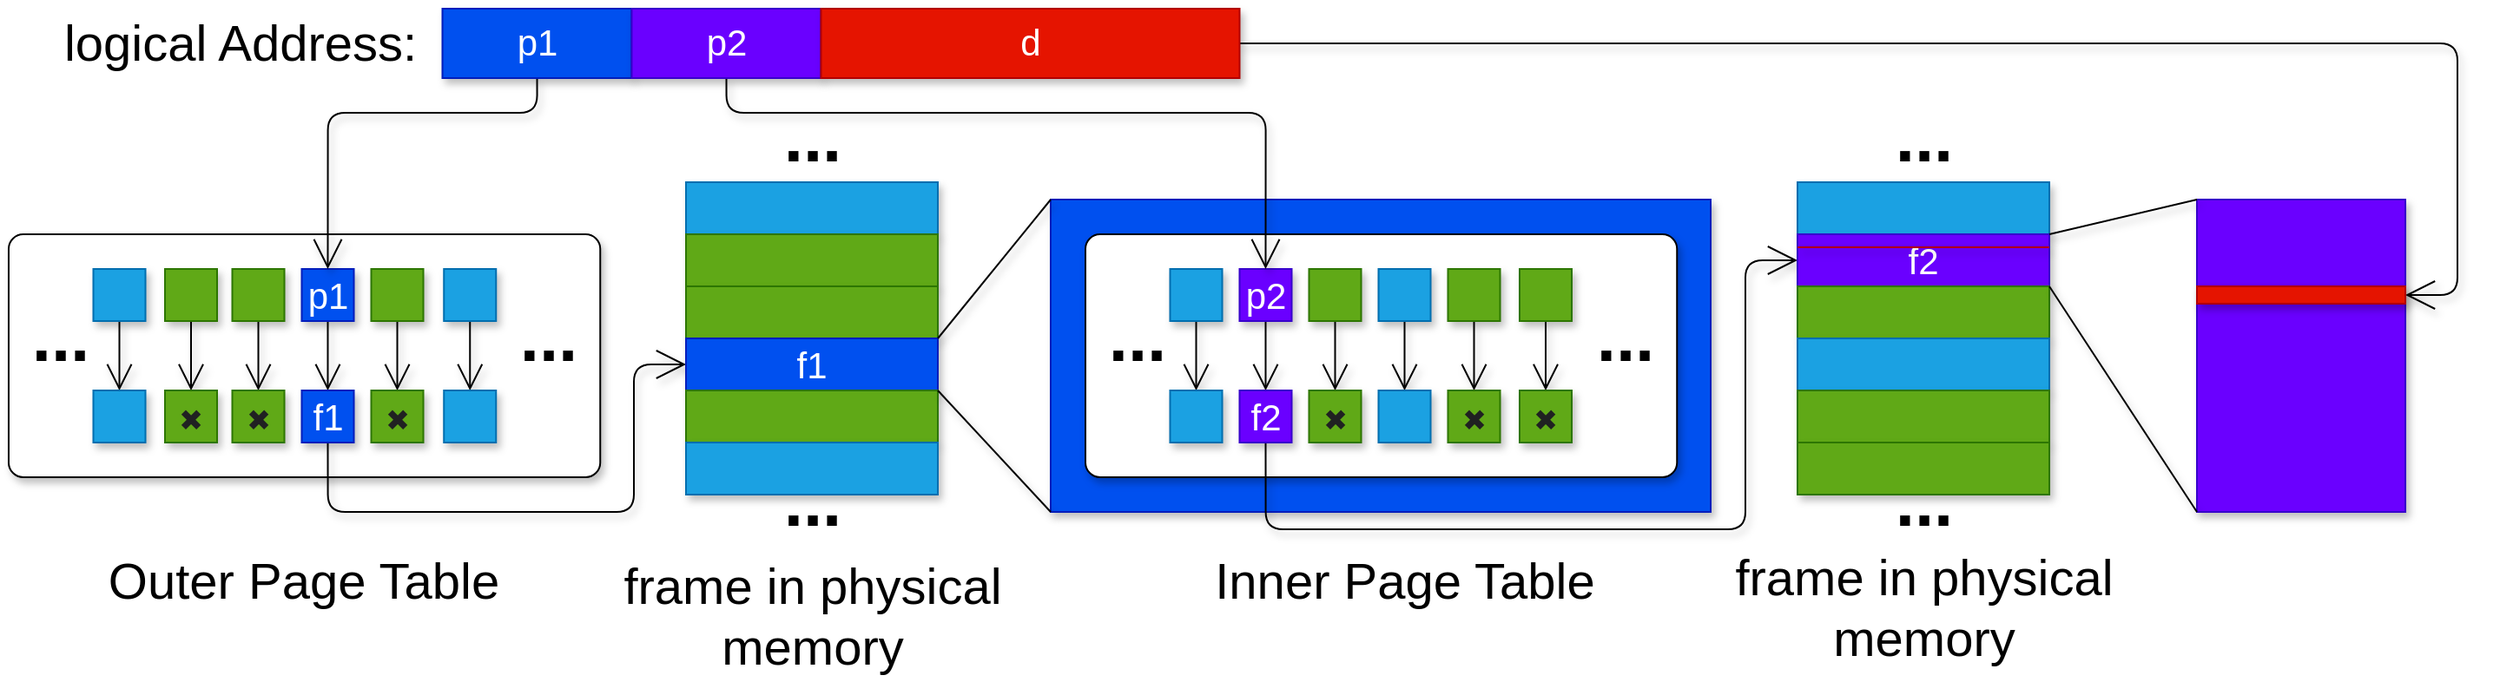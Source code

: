 <mxfile>
    <diagram id="aLfWL2zd1AqLpelf50_K" name="Page-1">
        <mxGraphModel dx="2033" dy="2450" grid="1" gridSize="10" guides="1" tooltips="1" connect="1" arrows="1" fold="1" page="1" pageScale="1" pageWidth="850" pageHeight="1100" math="0" shadow="0">
            <root>
                <mxCell id="0"/>
                <mxCell id="1" parent="0"/>
                <mxCell id="13" value="" style="rounded=1;whiteSpace=wrap;html=1;fontSize=29;verticalAlign=top;arcSize=6;shadow=1;" vertex="1" parent="1">
                    <mxGeometry x="10" y="140" width="340.62" height="140" as="geometry"/>
                </mxCell>
                <mxCell id="14" style="edgeStyle=none;html=1;exitX=0.5;exitY=1;exitDx=0;exitDy=0;entryX=0.5;entryY=0;entryDx=0;entryDy=0;fontSize=30;endArrow=open;endFill=0;endSize=13;shadow=1;" edge="1" parent="1" source="15" target="16">
                    <mxGeometry relative="1" as="geometry"/>
                </mxCell>
                <mxCell id="15" value="" style="rounded=0;whiteSpace=wrap;html=1;fontSize=21;verticalAlign=bottom;fillColor=#1ba1e2;strokeColor=#006EAF;fontColor=#ffffff;shadow=1;" vertex="1" parent="1">
                    <mxGeometry x="58.75" y="160" width="30" height="30" as="geometry"/>
                </mxCell>
                <mxCell id="16" value="" style="rounded=0;whiteSpace=wrap;html=1;fontSize=21;verticalAlign=bottom;fillColor=#1ba1e2;strokeColor=#006EAF;fontColor=#ffffff;shadow=1;" vertex="1" parent="1">
                    <mxGeometry x="58.75" y="230" width="30" height="30" as="geometry"/>
                </mxCell>
                <mxCell id="20" style="edgeStyle=none;html=1;exitX=0.5;exitY=1;exitDx=0;exitDy=0;entryX=0.5;entryY=0;entryDx=0;entryDy=0;fontSize=30;endArrow=open;endFill=0;endSize=13;shadow=1;" edge="1" parent="1" source="21" target="22">
                    <mxGeometry relative="1" as="geometry"/>
                </mxCell>
                <mxCell id="21" value="" style="rounded=0;whiteSpace=wrap;html=1;fontSize=21;verticalAlign=bottom;fillColor=#60a917;strokeColor=#2D7600;fontColor=#ffffff;shadow=1;" vertex="1" parent="1">
                    <mxGeometry x="138.75" y="160" width="30" height="30" as="geometry"/>
                </mxCell>
                <mxCell id="22" value="&lt;span style=&quot;color: rgb(32, 33, 34); font-family: sans-serif; font-size: 16.8px;&quot;&gt;✖&lt;/span&gt;" style="rounded=0;whiteSpace=wrap;html=1;fontSize=21;verticalAlign=bottom;fillColor=#60a917;strokeColor=#2D7600;fontColor=#ffffff;shadow=1;" vertex="1" parent="1">
                    <mxGeometry x="138.75" y="230" width="30" height="30" as="geometry"/>
                </mxCell>
                <mxCell id="23" style="edgeStyle=none;html=1;exitX=0.5;exitY=1;exitDx=0;exitDy=0;entryX=0.5;entryY=0;entryDx=0;entryDy=0;fontSize=30;endArrow=open;endFill=0;endSize=13;shadow=1;" edge="1" parent="1" source="24" target="25">
                    <mxGeometry relative="1" as="geometry"/>
                </mxCell>
                <mxCell id="24" value="p1" style="rounded=0;whiteSpace=wrap;html=1;fontSize=21;verticalAlign=bottom;fillColor=#0050ef;strokeColor=#001DBC;fontColor=#ffffff;shadow=1;" vertex="1" parent="1">
                    <mxGeometry x="178.75" y="160" width="30" height="30" as="geometry"/>
                </mxCell>
                <mxCell id="74" style="edgeStyle=orthogonalEdgeStyle;html=1;exitX=0.5;exitY=1;exitDx=0;exitDy=0;entryX=0;entryY=0.5;entryDx=0;entryDy=0;endArrow=open;endFill=0;endSize=15;shadow=1;" edge="1" parent="1" source="25" target="39">
                    <mxGeometry relative="1" as="geometry">
                        <Array as="points">
                            <mxPoint x="194" y="300"/>
                            <mxPoint x="370" y="300"/>
                            <mxPoint x="370" y="215"/>
                        </Array>
                    </mxGeometry>
                </mxCell>
                <mxCell id="25" value="f1" style="rounded=0;whiteSpace=wrap;html=1;fontSize=21;verticalAlign=bottom;fillColor=#0050ef;strokeColor=#001DBC;fontColor=#ffffff;shadow=1;" vertex="1" parent="1">
                    <mxGeometry x="178.75" y="230" width="30" height="30" as="geometry"/>
                </mxCell>
                <mxCell id="26" style="edgeStyle=none;html=1;exitX=0.5;exitY=1;exitDx=0;exitDy=0;entryX=0.5;entryY=0;entryDx=0;entryDy=0;fontSize=30;endArrow=open;endFill=0;endSize=13;shadow=1;" edge="1" parent="1" source="27">
                    <mxGeometry relative="1" as="geometry">
                        <mxPoint x="233.75" y="230" as="targetPoint"/>
                    </mxGeometry>
                </mxCell>
                <mxCell id="27" value="" style="rounded=0;whiteSpace=wrap;html=1;fontSize=21;verticalAlign=bottom;fillColor=#60a917;strokeColor=#2D7600;fontColor=#ffffff;shadow=1;" vertex="1" parent="1">
                    <mxGeometry x="218.75" y="160" width="30" height="30" as="geometry"/>
                </mxCell>
                <mxCell id="28" style="edgeStyle=none;html=1;exitX=0.5;exitY=1;exitDx=0;exitDy=0;entryX=0.5;entryY=0;entryDx=0;entryDy=0;fontSize=30;endArrow=open;endFill=0;endSize=13;shadow=1;" edge="1" parent="1" source="29" target="30">
                    <mxGeometry relative="1" as="geometry"/>
                </mxCell>
                <mxCell id="29" value="" style="rounded=0;whiteSpace=wrap;html=1;fontSize=21;verticalAlign=bottom;fillColor=#1ba1e2;strokeColor=#006EAF;fontColor=#ffffff;shadow=1;" vertex="1" parent="1">
                    <mxGeometry x="260.62" y="160" width="30" height="30" as="geometry"/>
                </mxCell>
                <mxCell id="30" value="" style="rounded=0;whiteSpace=wrap;html=1;fontSize=21;verticalAlign=bottom;fillColor=#1ba1e2;strokeColor=#006EAF;fontColor=#ffffff;shadow=1;" vertex="1" parent="1">
                    <mxGeometry x="260.62" y="230" width="30" height="30" as="geometry"/>
                </mxCell>
                <mxCell id="31" value="..." style="text;html=1;strokeColor=none;fillColor=none;align=center;verticalAlign=bottom;whiteSpace=wrap;rounded=0;fontSize=40;fontStyle=1;shadow=1;" vertex="1" parent="1">
                    <mxGeometry x="290.62" y="195" width="60" height="30" as="geometry"/>
                </mxCell>
                <mxCell id="32" value="&lt;span style=&quot;color: rgb(32, 33, 34); font-family: sans-serif; font-size: 16.8px;&quot;&gt;✖&lt;/span&gt;" style="rounded=0;whiteSpace=wrap;html=1;fontSize=21;verticalAlign=bottom;fillColor=#60a917;strokeColor=#2D7600;fontColor=#ffffff;shadow=1;" vertex="1" parent="1">
                    <mxGeometry x="218.75" y="230" width="30" height="30" as="geometry"/>
                </mxCell>
                <mxCell id="33" value="..." style="text;html=1;strokeColor=none;fillColor=none;align=center;verticalAlign=bottom;whiteSpace=wrap;rounded=0;fontSize=40;fontStyle=1;shadow=1;" vertex="1" parent="1">
                    <mxGeometry x="10" y="195" width="60" height="30" as="geometry"/>
                </mxCell>
                <mxCell id="36" value="" style="rounded=0;whiteSpace=wrap;html=1;fillColor=#1ba1e2;strokeColor=#006EAF;fontColor=#ffffff;shadow=1;" vertex="1" parent="1">
                    <mxGeometry x="400" y="110" width="145" height="30" as="geometry"/>
                </mxCell>
                <mxCell id="37" value="" style="rounded=0;whiteSpace=wrap;html=1;fillColor=#60a917;strokeColor=#2D7600;fontColor=#ffffff;shadow=1;" vertex="1" parent="1">
                    <mxGeometry x="400" y="140" width="145" height="30" as="geometry"/>
                </mxCell>
                <mxCell id="38" value="" style="rounded=0;whiteSpace=wrap;html=1;fillColor=#60a917;strokeColor=#2D7600;fontColor=#ffffff;shadow=1;" vertex="1" parent="1">
                    <mxGeometry x="400" y="170" width="145" height="30" as="geometry"/>
                </mxCell>
                <mxCell id="39" value="f1" style="rounded=0;whiteSpace=wrap;html=1;fillColor=#0050ef;strokeColor=#001DBC;fontColor=#ffffff;fontSize=21;shadow=1;" vertex="1" parent="1">
                    <mxGeometry x="400" y="200" width="145" height="30" as="geometry"/>
                </mxCell>
                <mxCell id="40" value="" style="rounded=0;whiteSpace=wrap;html=1;fillColor=#60a917;strokeColor=#2D7600;fontColor=#ffffff;shadow=1;" vertex="1" parent="1">
                    <mxGeometry x="400" y="230" width="145" height="30" as="geometry"/>
                </mxCell>
                <mxCell id="41" value="" style="rounded=0;whiteSpace=wrap;html=1;fillColor=#1ba1e2;strokeColor=#006EAF;fontColor=#ffffff;shadow=1;" vertex="1" parent="1">
                    <mxGeometry x="400" y="260" width="145" height="30" as="geometry"/>
                </mxCell>
                <mxCell id="42" value="" style="rounded=0;whiteSpace=wrap;html=1;fillColor=#0050ef;strokeColor=#001DBC;fontColor=#ffffff;shadow=1;" vertex="1" parent="1">
                    <mxGeometry x="610" y="120" width="380" height="180" as="geometry"/>
                </mxCell>
                <mxCell id="43" value="" style="rounded=1;whiteSpace=wrap;html=1;fontSize=29;verticalAlign=top;arcSize=6;shadow=1;" vertex="1" parent="1">
                    <mxGeometry x="630" y="140" width="340.62" height="140" as="geometry"/>
                </mxCell>
                <mxCell id="44" style="edgeStyle=none;html=1;exitX=0.5;exitY=1;exitDx=0;exitDy=0;entryX=0.5;entryY=0;entryDx=0;entryDy=0;fontSize=30;endArrow=open;endFill=0;endSize=13;shadow=1;" edge="1" parent="1" source="45" target="46">
                    <mxGeometry relative="1" as="geometry"/>
                </mxCell>
                <mxCell id="45" value="" style="rounded=0;whiteSpace=wrap;html=1;fontSize=21;verticalAlign=bottom;fillColor=#1ba1e2;strokeColor=#006EAF;fontColor=#ffffff;shadow=1;" vertex="1" parent="1">
                    <mxGeometry x="678.75" y="160" width="30" height="30" as="geometry"/>
                </mxCell>
                <mxCell id="46" value="" style="rounded=0;whiteSpace=wrap;html=1;fontSize=21;verticalAlign=bottom;fillColor=#1ba1e2;strokeColor=#006EAF;fontColor=#ffffff;shadow=1;" vertex="1" parent="1">
                    <mxGeometry x="678.75" y="230" width="30" height="30" as="geometry"/>
                </mxCell>
                <mxCell id="47" style="edgeStyle=none;html=1;exitX=0.5;exitY=1;exitDx=0;exitDy=0;entryX=0.5;entryY=0;entryDx=0;entryDy=0;fontSize=30;endArrow=open;endFill=0;endSize=13;shadow=1;" edge="1" parent="1" source="48" target="49">
                    <mxGeometry relative="1" as="geometry"/>
                </mxCell>
                <mxCell id="48" value="p2" style="rounded=0;whiteSpace=wrap;html=1;fontSize=21;verticalAlign=bottom;fillColor=#6a00ff;strokeColor=#3700CC;fontColor=#ffffff;shadow=1;" vertex="1" parent="1">
                    <mxGeometry x="718.75" y="160" width="30" height="30" as="geometry"/>
                </mxCell>
                <mxCell id="89" style="edgeStyle=orthogonalEdgeStyle;html=1;exitX=0.5;exitY=1;exitDx=0;exitDy=0;entryX=0;entryY=0.5;entryDx=0;entryDy=0;fontSize=29;endArrow=open;endFill=0;endSize=15;shadow=1;" edge="1" parent="1" source="49" target="68">
                    <mxGeometry relative="1" as="geometry">
                        <Array as="points">
                            <mxPoint x="734" y="310"/>
                            <mxPoint x="1010" y="310"/>
                            <mxPoint x="1010" y="155"/>
                        </Array>
                    </mxGeometry>
                </mxCell>
                <mxCell id="49" value="f2" style="rounded=0;whiteSpace=wrap;html=1;fontSize=21;verticalAlign=bottom;fillColor=#6a00ff;strokeColor=#3700CC;fontColor=#ffffff;shadow=1;" vertex="1" parent="1">
                    <mxGeometry x="718.75" y="230" width="30" height="30" as="geometry"/>
                </mxCell>
                <mxCell id="50" style="edgeStyle=none;html=1;exitX=0.5;exitY=1;exitDx=0;exitDy=0;entryX=0.5;entryY=0;entryDx=0;entryDy=0;fontSize=30;endArrow=open;endFill=0;endSize=13;shadow=1;" edge="1" parent="1" source="51" target="52">
                    <mxGeometry relative="1" as="geometry"/>
                </mxCell>
                <mxCell id="51" value="" style="rounded=0;whiteSpace=wrap;html=1;fontSize=21;verticalAlign=bottom;fillColor=#60a917;strokeColor=#2D7600;fontColor=#ffffff;shadow=1;" vertex="1" parent="1">
                    <mxGeometry x="758.75" y="160" width="30" height="30" as="geometry"/>
                </mxCell>
                <mxCell id="52" value="&lt;span style=&quot;color: rgb(32, 33, 34); font-family: sans-serif; font-size: 16.8px;&quot;&gt;✖&lt;/span&gt;" style="rounded=0;whiteSpace=wrap;html=1;fontSize=21;verticalAlign=bottom;fillColor=#60a917;strokeColor=#2D7600;fontColor=#ffffff;shadow=1;" vertex="1" parent="1">
                    <mxGeometry x="758.75" y="230" width="30" height="30" as="geometry"/>
                </mxCell>
                <mxCell id="53" style="edgeStyle=none;html=1;exitX=0.5;exitY=1;exitDx=0;exitDy=0;entryX=0.5;entryY=0;entryDx=0;entryDy=0;fontSize=30;endArrow=open;endFill=0;endSize=13;shadow=1;" edge="1" parent="1" source="54" target="55">
                    <mxGeometry relative="1" as="geometry"/>
                </mxCell>
                <mxCell id="54" value="" style="rounded=0;whiteSpace=wrap;html=1;fontSize=21;verticalAlign=bottom;fillColor=#1ba1e2;strokeColor=#006EAF;fontColor=#ffffff;shadow=1;" vertex="1" parent="1">
                    <mxGeometry x="798.75" y="160" width="30" height="30" as="geometry"/>
                </mxCell>
                <mxCell id="55" value="" style="rounded=0;whiteSpace=wrap;html=1;fontSize=21;verticalAlign=bottom;fillColor=#1ba1e2;strokeColor=#006EAF;fontColor=#ffffff;shadow=1;" vertex="1" parent="1">
                    <mxGeometry x="798.75" y="230" width="30" height="30" as="geometry"/>
                </mxCell>
                <mxCell id="56" style="edgeStyle=none;html=1;exitX=0.5;exitY=1;exitDx=0;exitDy=0;entryX=0.5;entryY=0;entryDx=0;entryDy=0;fontSize=30;endArrow=open;endFill=0;endSize=13;shadow=1;" edge="1" parent="1" source="57">
                    <mxGeometry relative="1" as="geometry">
                        <mxPoint x="853.75" y="230" as="targetPoint"/>
                    </mxGeometry>
                </mxCell>
                <mxCell id="57" value="" style="rounded=0;whiteSpace=wrap;html=1;fontSize=21;verticalAlign=bottom;fillColor=#60a917;strokeColor=#2D7600;fontColor=#ffffff;shadow=1;" vertex="1" parent="1">
                    <mxGeometry x="838.75" y="160" width="30" height="30" as="geometry"/>
                </mxCell>
                <mxCell id="61" value="..." style="text;html=1;strokeColor=none;fillColor=none;align=center;verticalAlign=bottom;whiteSpace=wrap;rounded=0;fontSize=40;fontStyle=1;shadow=1;" vertex="1" parent="1">
                    <mxGeometry x="910.62" y="195" width="60" height="30" as="geometry"/>
                </mxCell>
                <mxCell id="62" value="&lt;span style=&quot;color: rgb(32, 33, 34); font-family: sans-serif; font-size: 16.8px;&quot;&gt;✖&lt;/span&gt;" style="rounded=0;whiteSpace=wrap;html=1;fontSize=21;verticalAlign=bottom;fillColor=#60a917;strokeColor=#2D7600;fontColor=#ffffff;shadow=1;" vertex="1" parent="1">
                    <mxGeometry x="838.75" y="230" width="30" height="30" as="geometry"/>
                </mxCell>
                <mxCell id="63" value="..." style="text;html=1;strokeColor=none;fillColor=none;align=center;verticalAlign=bottom;whiteSpace=wrap;rounded=0;fontSize=40;fontStyle=1;shadow=1;" vertex="1" parent="1">
                    <mxGeometry x="630" y="195" width="60" height="30" as="geometry"/>
                </mxCell>
                <mxCell id="64" value="" style="endArrow=none;html=1;exitX=1;exitY=0;exitDx=0;exitDy=0;entryX=0;entryY=1;entryDx=0;entryDy=0;shadow=1;" edge="1" parent="1" source="40" target="42">
                    <mxGeometry width="50" height="50" relative="1" as="geometry">
                        <mxPoint x="610" y="390" as="sourcePoint"/>
                        <mxPoint x="660" y="340" as="targetPoint"/>
                    </mxGeometry>
                </mxCell>
                <mxCell id="65" value="" style="endArrow=none;html=1;exitX=1;exitY=0;exitDx=0;exitDy=0;entryX=0;entryY=0;entryDx=0;entryDy=0;shadow=1;" edge="1" parent="1" source="39" target="42">
                    <mxGeometry width="50" height="50" relative="1" as="geometry">
                        <mxPoint x="555" y="240" as="sourcePoint"/>
                        <mxPoint x="620" y="290" as="targetPoint"/>
                    </mxGeometry>
                </mxCell>
                <mxCell id="67" value="" style="rounded=0;whiteSpace=wrap;html=1;fillColor=#1ba1e2;strokeColor=#006EAF;fontColor=#ffffff;shadow=1;" vertex="1" parent="1">
                    <mxGeometry x="1040" y="110" width="145" height="30" as="geometry"/>
                </mxCell>
                <mxCell id="68" value="f2" style="rounded=0;whiteSpace=wrap;html=1;fillColor=#6a00ff;strokeColor=#3700CC;fontColor=#ffffff;fontSize=21;shadow=1;" vertex="1" parent="1">
                    <mxGeometry x="1040" y="140" width="145" height="30" as="geometry"/>
                </mxCell>
                <mxCell id="69" value="" style="rounded=0;whiteSpace=wrap;html=1;fillColor=#60a917;strokeColor=#2D7600;fontColor=#ffffff;shadow=1;" vertex="1" parent="1">
                    <mxGeometry x="1040" y="170" width="145" height="30" as="geometry"/>
                </mxCell>
                <mxCell id="70" value="" style="rounded=0;whiteSpace=wrap;html=1;fillColor=#1ba1e2;strokeColor=#006EAF;fontColor=#ffffff;shadow=1;" vertex="1" parent="1">
                    <mxGeometry x="1040" y="200" width="145" height="30" as="geometry"/>
                </mxCell>
                <mxCell id="71" value="" style="rounded=0;whiteSpace=wrap;html=1;fillColor=#60a917;strokeColor=#2D7600;fontColor=#ffffff;shadow=1;" vertex="1" parent="1">
                    <mxGeometry x="1040" y="230" width="145" height="30" as="geometry"/>
                </mxCell>
                <mxCell id="72" value="" style="rounded=0;whiteSpace=wrap;html=1;fillColor=#60a917;strokeColor=#2D7600;fontColor=#ffffff;shadow=1;" vertex="1" parent="1">
                    <mxGeometry x="1040" y="260" width="145" height="30" as="geometry"/>
                </mxCell>
                <mxCell id="76" value="..." style="text;html=1;strokeColor=none;fillColor=none;align=center;verticalAlign=bottom;whiteSpace=wrap;rounded=0;fontSize=40;fontStyle=1;shadow=1;" vertex="1" parent="1">
                    <mxGeometry x="442.5" y="80" width="60" height="30" as="geometry"/>
                </mxCell>
                <mxCell id="77" value="..." style="text;html=1;strokeColor=none;fillColor=none;align=center;verticalAlign=bottom;whiteSpace=wrap;rounded=0;fontSize=40;fontStyle=1;shadow=1;" vertex="1" parent="1">
                    <mxGeometry x="442.5" y="290" width="60" height="30" as="geometry"/>
                </mxCell>
                <mxCell id="78" value="..." style="text;html=1;strokeColor=none;fillColor=none;align=center;verticalAlign=bottom;whiteSpace=wrap;rounded=0;fontSize=40;fontStyle=1;shadow=1;" vertex="1" parent="1">
                    <mxGeometry x="1082.5" y="80" width="60" height="30" as="geometry"/>
                </mxCell>
                <mxCell id="79" value="..." style="text;html=1;strokeColor=none;fillColor=none;align=center;verticalAlign=bottom;whiteSpace=wrap;rounded=0;fontSize=40;fontStyle=1;shadow=1;" vertex="1" parent="1">
                    <mxGeometry x="1082.5" y="290" width="60" height="30" as="geometry"/>
                </mxCell>
                <mxCell id="80" style="edgeStyle=none;html=1;exitX=0.5;exitY=1;exitDx=0;exitDy=0;entryX=0.5;entryY=0;entryDx=0;entryDy=0;fontSize=30;endArrow=open;endFill=0;endSize=13;shadow=1;" edge="1" parent="1" source="81" target="82">
                    <mxGeometry relative="1" as="geometry"/>
                </mxCell>
                <mxCell id="81" value="" style="rounded=0;whiteSpace=wrap;html=1;fontSize=21;verticalAlign=bottom;fillColor=#60a917;strokeColor=#2D7600;fontColor=#ffffff;shadow=1;" vertex="1" parent="1">
                    <mxGeometry x="100" y="160" width="30" height="30" as="geometry"/>
                </mxCell>
                <mxCell id="82" value="&lt;span style=&quot;color: rgb(32, 33, 34); font-family: sans-serif; font-size: 16.8px;&quot;&gt;✖&lt;/span&gt;" style="rounded=0;whiteSpace=wrap;html=1;fontSize=21;verticalAlign=bottom;fillColor=#60a917;strokeColor=#2D7600;fontColor=#ffffff;shadow=1;" vertex="1" parent="1">
                    <mxGeometry x="100" y="230" width="30" height="30" as="geometry"/>
                </mxCell>
                <mxCell id="86" style="edgeStyle=none;html=1;exitX=0.5;exitY=1;exitDx=0;exitDy=0;entryX=0.5;entryY=0;entryDx=0;entryDy=0;fontSize=30;endArrow=open;endFill=0;endSize=13;shadow=1;" edge="1" parent="1" source="87">
                    <mxGeometry relative="1" as="geometry">
                        <mxPoint x="895" y="230" as="targetPoint"/>
                    </mxGeometry>
                </mxCell>
                <mxCell id="87" value="" style="rounded=0;whiteSpace=wrap;html=1;fontSize=21;verticalAlign=bottom;fillColor=#60a917;strokeColor=#2D7600;fontColor=#ffffff;shadow=1;" vertex="1" parent="1">
                    <mxGeometry x="880" y="160" width="30" height="30" as="geometry"/>
                </mxCell>
                <mxCell id="88" value="&lt;span style=&quot;color: rgb(32, 33, 34); font-family: sans-serif; font-size: 16.8px;&quot;&gt;✖&lt;/span&gt;" style="rounded=0;whiteSpace=wrap;html=1;fontSize=21;verticalAlign=bottom;fillColor=#60a917;strokeColor=#2D7600;fontColor=#ffffff;shadow=1;" vertex="1" parent="1">
                    <mxGeometry x="880" y="230" width="30" height="30" as="geometry"/>
                </mxCell>
                <mxCell id="90" value="Outer Page Table" style="text;html=1;strokeColor=none;fillColor=none;align=center;verticalAlign=middle;whiteSpace=wrap;rounded=0;fontSize=29;shadow=1;" vertex="1" parent="1">
                    <mxGeometry x="55.31" y="330" width="250" height="20" as="geometry"/>
                </mxCell>
                <mxCell id="91" value="Inner Page Table" style="text;html=1;strokeColor=none;fillColor=none;align=center;verticalAlign=middle;whiteSpace=wrap;rounded=0;fontSize=29;shadow=1;" vertex="1" parent="1">
                    <mxGeometry x="688.75" y="330" width="250" height="20" as="geometry"/>
                </mxCell>
                <mxCell id="92" value="frame in physical memory" style="text;html=1;strokeColor=none;fillColor=none;align=center;verticalAlign=middle;whiteSpace=wrap;rounded=0;fontSize=29;shadow=1;" vertex="1" parent="1">
                    <mxGeometry x="347.5" y="330" width="250" height="60" as="geometry"/>
                </mxCell>
                <mxCell id="93" value="frame in physical memory" style="text;html=1;strokeColor=none;fillColor=none;align=center;verticalAlign=middle;whiteSpace=wrap;rounded=0;fontSize=29;shadow=1;" vertex="1" parent="1">
                    <mxGeometry x="987.5" y="330" width="250" height="50" as="geometry"/>
                </mxCell>
                <mxCell id="97" style="edgeStyle=orthogonalEdgeStyle;html=1;exitX=0.5;exitY=1;exitDx=0;exitDy=0;entryX=0.5;entryY=0;entryDx=0;entryDy=0;fontSize=21;endArrow=open;endFill=0;endSize=15;shadow=1;" edge="1" parent="1" source="94" target="24">
                    <mxGeometry relative="1" as="geometry">
                        <Array as="points">
                            <mxPoint x="315" y="70"/>
                            <mxPoint x="194" y="70"/>
                        </Array>
                    </mxGeometry>
                </mxCell>
                <mxCell id="94" value="p1" style="rounded=0;whiteSpace=wrap;html=1;fontSize=21;verticalAlign=top;fillColor=#0050ef;strokeColor=#001DBC;fontColor=#ffffff;shadow=1;" vertex="1" parent="1">
                    <mxGeometry x="259.75" y="10" width="109" height="40" as="geometry"/>
                </mxCell>
                <mxCell id="98" style="edgeStyle=orthogonalEdgeStyle;html=1;exitX=0.5;exitY=1;exitDx=0;exitDy=0;entryX=0.5;entryY=0;entryDx=0;entryDy=0;fontSize=21;endArrow=open;endFill=0;endSize=15;shadow=1;" edge="1" parent="1" source="95" target="48">
                    <mxGeometry relative="1" as="geometry">
                        <Array as="points">
                            <mxPoint x="424" y="70"/>
                            <mxPoint x="734" y="70"/>
                        </Array>
                    </mxGeometry>
                </mxCell>
                <mxCell id="95" value="p2" style="rounded=0;whiteSpace=wrap;html=1;fontSize=21;verticalAlign=top;fillColor=#6a00ff;strokeColor=#3700CC;fontColor=#ffffff;shadow=1;" vertex="1" parent="1">
                    <mxGeometry x="368.75" y="10" width="109" height="40" as="geometry"/>
                </mxCell>
                <mxCell id="105" style="edgeStyle=orthogonalEdgeStyle;html=1;exitX=1;exitY=0.5;exitDx=0;exitDy=0;entryX=1;entryY=0.5;entryDx=0;entryDy=0;fontSize=21;endArrow=open;endFill=0;endSize=15;shadow=1;" edge="1" parent="1" source="96" target="102">
                    <mxGeometry relative="1" as="geometry">
                        <Array as="points">
                            <mxPoint x="1420" y="30"/>
                            <mxPoint x="1420" y="175"/>
                        </Array>
                    </mxGeometry>
                </mxCell>
                <mxCell id="96" value="d" style="rounded=0;whiteSpace=wrap;html=1;fontSize=21;verticalAlign=top;fillColor=#e51400;strokeColor=#B20000;fontColor=#ffffff;shadow=1;" vertex="1" parent="1">
                    <mxGeometry x="477.75" y="10" width="241" height="40" as="geometry"/>
                </mxCell>
                <mxCell id="99" value="" style="rounded=0;whiteSpace=wrap;html=1;fillColor=#6a00ff;strokeColor=#3700CC;fontColor=#ffffff;shadow=1;" vertex="1" parent="1">
                    <mxGeometry x="1270" y="120" width="120" height="180" as="geometry"/>
                </mxCell>
                <mxCell id="100" value="" style="endArrow=none;html=1;exitX=1;exitY=0;exitDx=0;exitDy=0;entryX=0;entryY=1;entryDx=0;entryDy=0;shadow=1;" edge="1" parent="1" source="69" target="99">
                    <mxGeometry width="50" height="50" relative="1" as="geometry">
                        <mxPoint x="1205" y="230" as="sourcePoint"/>
                        <mxPoint x="1270" y="300" as="targetPoint"/>
                    </mxGeometry>
                </mxCell>
                <mxCell id="101" value="" style="endArrow=none;html=1;exitX=1;exitY=1;exitDx=0;exitDy=0;entryX=0;entryY=0;entryDx=0;entryDy=0;shadow=1;" edge="1" parent="1" source="67" target="99">
                    <mxGeometry width="50" height="50" relative="1" as="geometry">
                        <mxPoint x="1195" y="180" as="sourcePoint"/>
                        <mxPoint x="1280" y="310" as="targetPoint"/>
                    </mxGeometry>
                </mxCell>
                <mxCell id="102" value="" style="rounded=0;whiteSpace=wrap;html=1;fontSize=21;verticalAlign=top;fillColor=#e51400;strokeColor=#B20000;fontColor=#ffffff;shadow=1;" vertex="1" parent="1">
                    <mxGeometry x="1270" y="170" width="120" height="10" as="geometry"/>
                </mxCell>
                <mxCell id="103" value="" style="endArrow=none;html=1;fontSize=21;endSize=15;entryX=1;entryY=0.25;entryDx=0;entryDy=0;exitX=0;exitY=0.25;exitDx=0;exitDy=0;fillColor=#e51400;strokeColor=#B20000;shadow=1;" edge="1" parent="1" source="68" target="68">
                    <mxGeometry width="50" height="50" relative="1" as="geometry">
                        <mxPoint x="1110" y="150" as="sourcePoint"/>
                        <mxPoint x="1160" y="100" as="targetPoint"/>
                    </mxGeometry>
                </mxCell>
                <mxCell id="106" value="logical Address:" style="text;html=1;strokeColor=none;fillColor=none;align=center;verticalAlign=middle;whiteSpace=wrap;rounded=0;fontSize=29;shadow=1;" vertex="1" parent="1">
                    <mxGeometry x="37.75" y="20" width="211" height="20" as="geometry"/>
                </mxCell>
            </root>
        </mxGraphModel>
    </diagram>
</mxfile>